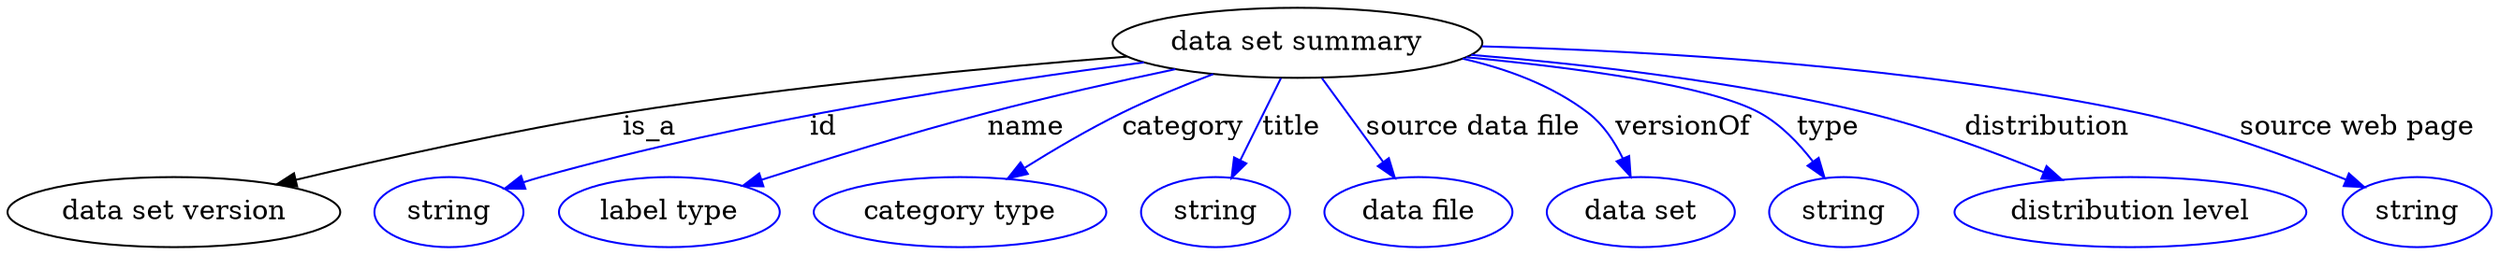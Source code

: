 digraph {
	graph [bb="0,0,1040.2,123"];
	node [label="\N"];
	"data set summary"	[height=0.5,
		label="data set summary",
		pos="540.64,105",
		width=2.0401];
	"data set version"	[height=0.5,
		pos="65.644,18",
		width=1.8234];
	"data set summary" -> "data set version"	[label=is_a,
		lp="273.64,61.5",
		pos="e,109.12,31.679 473.15,97.855 416.63,92.147 333.98,82.491 262.64,69 213.42,59.692 158.21,45.33 118.79,34.383"];
	id	[color=blue,
		height=0.5,
		label=string,
		pos="179.64,18",
		width=0.84854];
	"data set summary" -> id	[color=blue,
		label=id,
		lp="338.14,61.5",
		pos="e,203.09,29.713 478.92,95.143 413.48,84.782 307.63,65.235 219.64,36 217.26,35.209 214.83,34.336 212.39,33.417",
		style=solid];
	name	[color=blue,
		height=0.5,
		label="label type",
		pos="273.64,18",
		width=1.2638];
	"data set summary" -> name	[color=blue,
		label=name,
		lp="427.14,61.5",
		pos="e,304.91,31.164 491.36,91.651 467.2,85.337 437.75,77.256 411.64,69 378.64,58.565 341.82,45.128 314.51,34.812",
		style=solid];
	category	[color=blue,
		height=0.5,
		label="category type",
		pos="395.64,18",
		width=1.6249];
	"data set summary" -> category	[color=blue,
		label=category,
		lp="492.14,61.5",
		pos="e,417.14,34.967 507.13,88.975 494.82,83.127 480.9,76.124 468.64,69 454.08,60.533 438.59,50.142 425.65,41.031",
		style=solid];
	title	[color=blue,
		height=0.5,
		label=string,
		pos="502.64,18",
		width=0.84854];
	"data set summary" -> title	[color=blue,
		label=title,
		lp="535.64,61.5",
		pos="e,510.06,35.597 532.95,86.799 527.58,74.776 520.31,58.506 514.23,44.918",
		style=solid];
	"source data file"	[color=blue,
		height=0.5,
		label="data file",
		pos="590.64,18",
		width=1.0832];
	"data set summary" -> "source data file"	[color=blue,
		label="source data file",
		lp="610.14,61.5",
		pos="e,580.88,35.597 550.76,86.799 557.9,74.659 567.59,58.19 575.63,44.523",
		style=solid];
	versionOf	[color=blue,
		height=0.5,
		label="data set",
		pos="685.64,18",
		width=1.0471];
	"data set summary" -> versionOf	[color=blue,
		label=versionOf,
		lp="696.14,61.5",
		pos="e,679.2,36.074 600.75,94.523 619.73,89.334 639.85,81.33 655.64,69 663.61,62.778 669.93,53.8 674.67,45.164",
		style=solid];
	type	[color=blue,
		height=0.5,
		label=string,
		pos="771.64,18",
		width=0.84854];
	"data set summary" -> type	[color=blue,
		label=type,
		lp="758.64,61.5",
		pos="e,761.73,35.086 612.82,101.55 649.23,97.656 692.9,88.757 727.64,69 738.68,62.722 748.35,52.628 755.79,43.148",
		style=solid];
	distribution	[color=blue,
		height=0.5,
		label="distribution level",
		pos="890.64,18",
		width=1.9679];
	"data set summary" -> distribution	[color=blue,
		label=distribution,
		lp="849.14,61.5",
		pos="e,860.9,34.365 609.21,98.453 656.39,93.498 720.13,84.541 774.64,69 801.22,61.424 829.73,49.194 851.84,38.725",
		style=solid];
	"source web page"	[color=blue,
		height=0.5,
		label=string,
		pos="1009.6,18",
		width=0.84854];
	"data set summary" -> "source web page"	[color=blue,
		label="source web page",
		lp="975.14,61.5",
		pos="e,987.26,30.289 613.39,102.18 683.66,99.111 792.67,90.913 884.64,69 917.56,61.157 953.23,46.193 978,34.671",
		style=solid];
}
